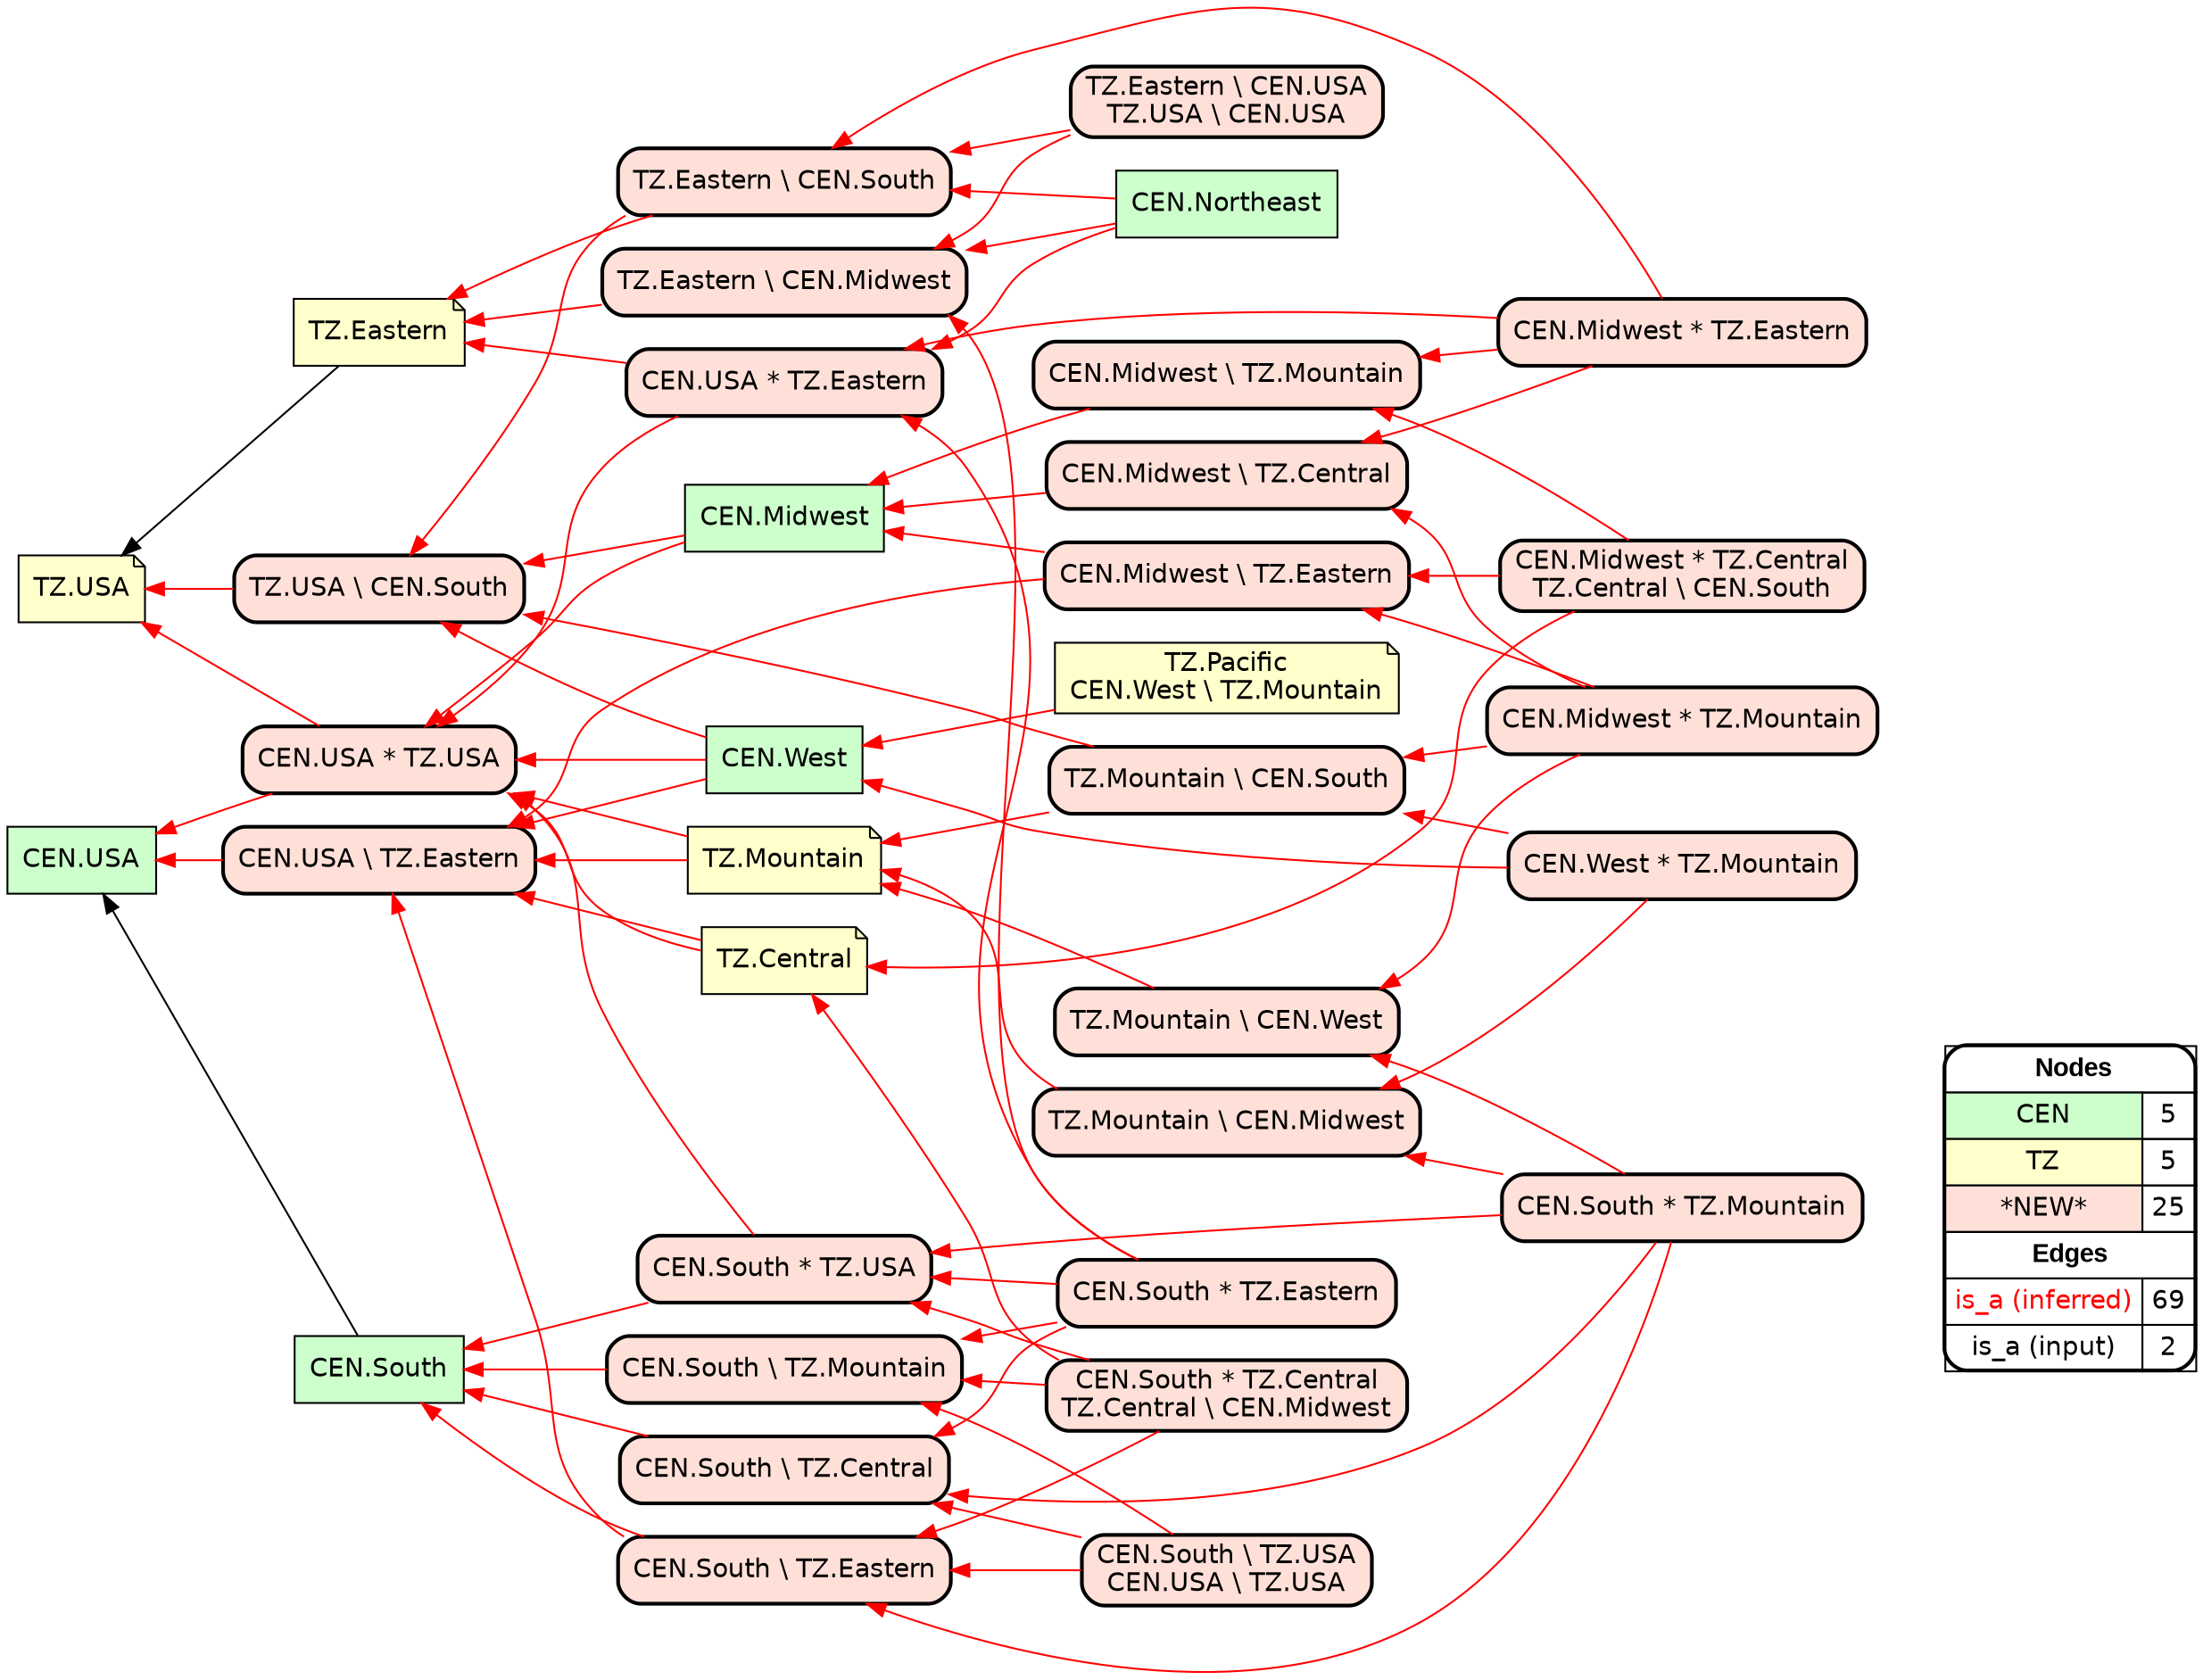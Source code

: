 digraph{
rankdir=RL
node[shape=box style=filled fillcolor="#CCFFCC" fontname="helvetica"] 
"CEN.Midwest"
"CEN.USA"
"CEN.West"
"CEN.Northeast"
"CEN.South"
node[shape=note style=filled fillcolor="#FFFFCC" fontname="helvetica"] 
"TZ.Eastern"
"TZ.USA"
"TZ.Mountain"
"TZ.Central"
"TZ.Pacific\nCEN.West \\ TZ.Mountain"
node[shape=box style="filled,rounded,bold" fillcolor="#FFE0D8" fontname="helvetica"] 
"TZ.USA \\ CEN.South"
"TZ.Mountain \\ CEN.South"
"CEN.Midwest * TZ.Central\nTZ.Central \\ CEN.South"
"CEN.South * TZ.Eastern"
"CEN.South \\ TZ.Eastern"
"TZ.Eastern \\ CEN.USA\nTZ.USA \\ CEN.USA"
"CEN.South * TZ.Mountain"
"CEN.Midwest \\ TZ.Mountain"
"CEN.Midwest \\ TZ.Central"
"TZ.Eastern \\ CEN.Midwest"
"CEN.Midwest * TZ.Eastern"
"CEN.Midwest * TZ.Mountain"
"TZ.Mountain \\ CEN.West"
"CEN.USA * TZ.Eastern"
"TZ.Mountain \\ CEN.Midwest"
"CEN.South \\ TZ.Mountain"
"CEN.West * TZ.Mountain"
"CEN.USA * TZ.USA"
"CEN.USA \\ TZ.Eastern"
"CEN.South \\ TZ.Central"
"TZ.Eastern \\ CEN.South"
"CEN.South * TZ.USA"
"CEN.South * TZ.Central\nTZ.Central \\ CEN.Midwest"
"CEN.Midwest \\ TZ.Eastern"
"CEN.South \\ TZ.USA\nCEN.USA \\ TZ.USA"
edge[arrowhead=normal style=dotted color="#000000" constraint=true penwidth=1]
edge[arrowhead=normal style=solid color="#FF0000" constraint=true penwidth=1]
"CEN.Midwest * TZ.Mountain" -> "TZ.Mountain \\ CEN.West"
"CEN.Midwest * TZ.Eastern" -> "CEN.Midwest \\ TZ.Central"
"CEN.South \\ TZ.USA\nCEN.USA \\ TZ.USA" -> "CEN.South \\ TZ.Central"
"TZ.USA \\ CEN.South" -> "TZ.USA"
"CEN.Midwest * TZ.Mountain" -> "TZ.Mountain \\ CEN.South"
"TZ.Mountain \\ CEN.South" -> "TZ.USA \\ CEN.South"
"CEN.Midwest * TZ.Mountain" -> "CEN.Midwest \\ TZ.Eastern"
"TZ.Mountain \\ CEN.South" -> "TZ.Mountain"
"CEN.Northeast" -> "CEN.USA * TZ.Eastern"
"TZ.Eastern \\ CEN.South" -> "TZ.USA \\ CEN.South"
"CEN.South \\ TZ.Central" -> "CEN.South"
"TZ.Mountain" -> "CEN.USA * TZ.USA"
"CEN.South * TZ.Eastern" -> "CEN.South \\ TZ.Mountain"
"CEN.West" -> "CEN.USA \\ TZ.Eastern"
"CEN.West" -> "TZ.USA \\ CEN.South"
"CEN.Midwest \\ TZ.Central" -> "CEN.Midwest"
"CEN.West * TZ.Mountain" -> "TZ.Mountain \\ CEN.Midwest"
"TZ.Eastern \\ CEN.USA\nTZ.USA \\ CEN.USA" -> "TZ.Eastern \\ CEN.South"
"TZ.Pacific\nCEN.West \\ TZ.Mountain" -> "CEN.West"
"TZ.Mountain" -> "CEN.USA \\ TZ.Eastern"
"CEN.Midwest * TZ.Eastern" -> "CEN.Midwest \\ TZ.Mountain"
"TZ.Eastern \\ CEN.Midwest" -> "TZ.Eastern"
"TZ.Central" -> "CEN.USA \\ TZ.Eastern"
"CEN.Midwest * TZ.Eastern" -> "TZ.Eastern \\ CEN.South"
"CEN.Midwest * TZ.Eastern" -> "CEN.USA * TZ.Eastern"
"CEN.Midwest * TZ.Central\nTZ.Central \\ CEN.South" -> "TZ.Central"
"CEN.Midwest \\ TZ.Mountain" -> "CEN.Midwest"
"CEN.South * TZ.Central\nTZ.Central \\ CEN.Midwest" -> "CEN.South * TZ.USA"
"CEN.USA * TZ.Eastern" -> "CEN.USA * TZ.USA"
"CEN.South * TZ.Mountain" -> "CEN.South \\ TZ.Eastern"
"CEN.South * TZ.USA" -> "CEN.USA * TZ.USA"
"CEN.Midwest \\ TZ.Eastern" -> "CEN.USA \\ TZ.Eastern"
"CEN.USA * TZ.USA" -> "CEN.USA"
"TZ.Mountain \\ CEN.West" -> "TZ.Mountain"
"CEN.West * TZ.Mountain" -> "CEN.West"
"CEN.South * TZ.Mountain" -> "CEN.South * TZ.USA"
"CEN.Midwest * TZ.Mountain" -> "CEN.Midwest \\ TZ.Central"
"CEN.South \\ TZ.Eastern" -> "CEN.USA \\ TZ.Eastern"
"CEN.Midwest * TZ.Central\nTZ.Central \\ CEN.South" -> "CEN.Midwest \\ TZ.Eastern"
"TZ.Central" -> "CEN.USA * TZ.USA"
"CEN.South * TZ.Eastern" -> "TZ.Eastern \\ CEN.Midwest"
"CEN.South * TZ.Central\nTZ.Central \\ CEN.Midwest" -> "CEN.South \\ TZ.Mountain"
"CEN.Northeast" -> "TZ.Eastern \\ CEN.South"
"CEN.South \\ TZ.USA\nCEN.USA \\ TZ.USA" -> "CEN.South \\ TZ.Eastern"
"CEN.West" -> "CEN.USA * TZ.USA"
"CEN.USA * TZ.USA" -> "TZ.USA"
"CEN.South * TZ.Central\nTZ.Central \\ CEN.Midwest" -> "TZ.Central"
"CEN.South * TZ.Eastern" -> "CEN.USA * TZ.Eastern"
"CEN.Midwest \\ TZ.Eastern" -> "CEN.Midwest"
"CEN.Northeast" -> "TZ.Eastern \\ CEN.Midwest"
"CEN.West * TZ.Mountain" -> "TZ.Mountain \\ CEN.South"
"CEN.Midwest * TZ.Central\nTZ.Central \\ CEN.South" -> "CEN.Midwest \\ TZ.Mountain"
"CEN.South \\ TZ.Mountain" -> "CEN.South"
"CEN.South \\ TZ.USA\nCEN.USA \\ TZ.USA" -> "CEN.South \\ TZ.Mountain"
"CEN.South * TZ.Central\nTZ.Central \\ CEN.Midwest" -> "CEN.South \\ TZ.Eastern"
"CEN.South * TZ.Eastern" -> "CEN.South \\ TZ.Central"
"TZ.Eastern \\ CEN.USA\nTZ.USA \\ CEN.USA" -> "TZ.Eastern \\ CEN.Midwest"
"CEN.South * TZ.Mountain" -> "TZ.Mountain \\ CEN.Midwest"
"CEN.Midwest" -> "CEN.USA * TZ.USA"
"CEN.South * TZ.Mountain" -> "TZ.Mountain \\ CEN.West"
"TZ.Eastern \\ CEN.South" -> "TZ.Eastern"
"CEN.South * TZ.Eastern" -> "CEN.South * TZ.USA"
"CEN.USA \\ TZ.Eastern" -> "CEN.USA"
"CEN.South * TZ.Mountain" -> "CEN.South \\ TZ.Central"
"CEN.USA * TZ.Eastern" -> "TZ.Eastern"
"CEN.South \\ TZ.Eastern" -> "CEN.South"
"CEN.Midwest" -> "TZ.USA \\ CEN.South"
"TZ.Mountain \\ CEN.Midwest" -> "TZ.Mountain"
"CEN.South * TZ.USA" -> "CEN.South"
edge[arrowhead=normal style=solid color="#000000" constraint=true penwidth=1]
"CEN.South" -> "CEN.USA"
"TZ.Eastern" -> "TZ.USA"
node[shape=box] 
{rank=source Legend [fillcolor= white margin=0 label=< 
 <TABLE BORDER="0" CELLBORDER="1" CELLSPACING="0" CELLPADDING="4"> 
<TR> <TD COLSPAN="2"><font face="Arial Black"> Nodes</font></TD> </TR> 
<TR> 
 <TD bgcolor="#CCFFCC" fontname="helvetica">CEN</TD> 
 <TD>5</TD> 
 </TR> 
<TR> 
 <TD bgcolor="#FFFFCC" fontname="helvetica">TZ</TD> 
 <TD>5</TD> 
 </TR> 
<TR> 
 <TD bgcolor="#FFE0D8" fontname="helvetica">*NEW*</TD> 
 <TD>25</TD> 
 </TR> 
<TR> <TD COLSPAN="2"><font face = "Arial Black"> Edges </font></TD> </TR> 
<TR> 
 <TD><font color ="#FF0000">is_a (inferred)</font></TD><TD>69</TD>
</TR>
<TR> 
 <TD><font color ="#000000">is_a (input)</font></TD><TD>2</TD>
</TR>
</TABLE> 
 >] } 
}
